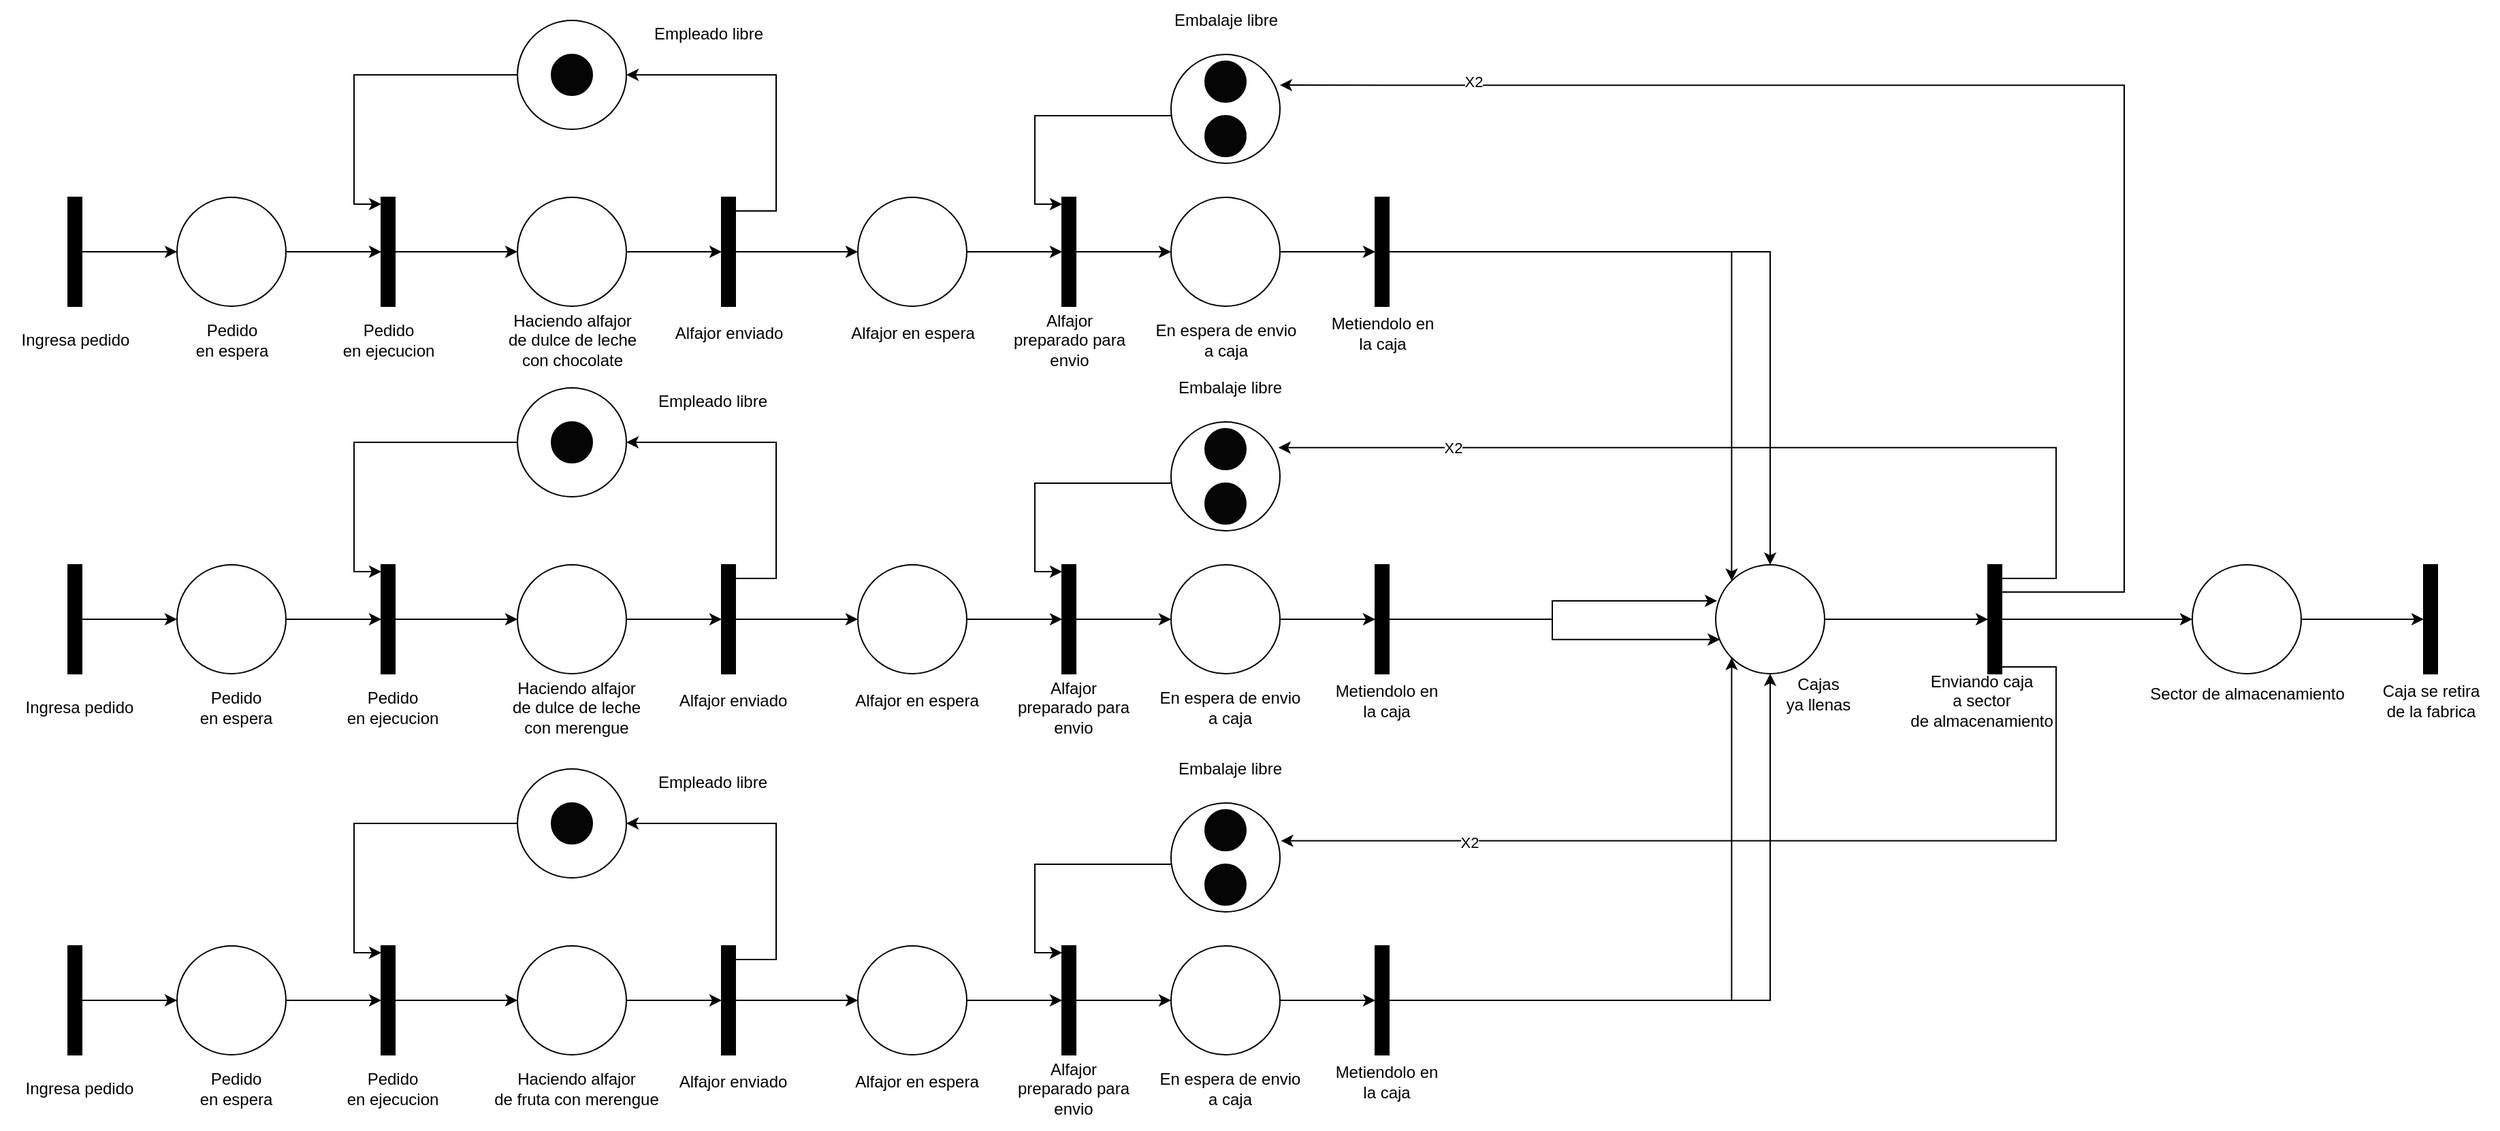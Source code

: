 <mxfile version="24.8.3">
  <diagram name="Page-1" id="yN8Ju3_GJnFDOUDUSp5L">
    <mxGraphModel dx="2206" dy="1115" grid="1" gridSize="10" guides="1" tooltips="1" connect="1" arrows="1" fold="1" page="1" pageScale="1" pageWidth="1400" pageHeight="850" math="0" shadow="0">
      <root>
        <mxCell id="0" />
        <mxCell id="1" parent="0" />
        <mxCell id="J9BvfFVYBsQAbt8YfUmf-3" value="" style="edgeStyle=orthogonalEdgeStyle;rounded=0;orthogonalLoop=1;jettySize=auto;html=1;curved=0;" edge="1" parent="1" source="J9BvfFVYBsQAbt8YfUmf-1" target="J9BvfFVYBsQAbt8YfUmf-2">
          <mxGeometry relative="1" as="geometry" />
        </mxCell>
        <mxCell id="J9BvfFVYBsQAbt8YfUmf-1" value="" style="html=1;points=[[0,0,0,0,5],[0,1,0,0,-5],[1,0,0,0,5],[1,1,0,0,-5]];perimeter=orthogonalPerimeter;outlineConnect=0;targetShapes=umlLifeline;portConstraint=eastwest;newEdgeStyle={&quot;curved&quot;:0,&quot;rounded&quot;:0};fillColor=#000000;" vertex="1" parent="1">
          <mxGeometry x="500" y="155" width="10" height="80" as="geometry" />
        </mxCell>
        <mxCell id="J9BvfFVYBsQAbt8YfUmf-5" value="" style="edgeStyle=orthogonalEdgeStyle;rounded=0;orthogonalLoop=1;jettySize=auto;html=1;" edge="1" parent="1" source="J9BvfFVYBsQAbt8YfUmf-2" target="J9BvfFVYBsQAbt8YfUmf-4">
          <mxGeometry relative="1" as="geometry" />
        </mxCell>
        <mxCell id="J9BvfFVYBsQAbt8YfUmf-2" value="" style="ellipse;whiteSpace=wrap;html=1;aspect=fixed;" vertex="1" parent="1">
          <mxGeometry x="580" y="155" width="80" height="80" as="geometry" />
        </mxCell>
        <mxCell id="J9BvfFVYBsQAbt8YfUmf-11" value="" style="edgeStyle=orthogonalEdgeStyle;rounded=0;orthogonalLoop=1;jettySize=auto;html=1;curved=0;" edge="1" parent="1" source="J9BvfFVYBsQAbt8YfUmf-4" target="J9BvfFVYBsQAbt8YfUmf-9">
          <mxGeometry relative="1" as="geometry" />
        </mxCell>
        <mxCell id="J9BvfFVYBsQAbt8YfUmf-4" value="" style="html=1;points=[[0,0,0,0,5],[0,1,0,0,-5],[1,0,0,0,5],[1,1,0,0,-5]];perimeter=orthogonalPerimeter;outlineConnect=0;targetShapes=umlLifeline;portConstraint=eastwest;newEdgeStyle={&quot;curved&quot;:0,&quot;rounded&quot;:0};fillColor=#000000;" vertex="1" parent="1">
          <mxGeometry x="730" y="155" width="10" height="80" as="geometry" />
        </mxCell>
        <mxCell id="J9BvfFVYBsQAbt8YfUmf-8" value="" style="edgeStyle=orthogonalEdgeStyle;rounded=0;orthogonalLoop=1;jettySize=auto;html=1;" edge="1" parent="1" source="J9BvfFVYBsQAbt8YfUmf-9" target="J9BvfFVYBsQAbt8YfUmf-10">
          <mxGeometry relative="1" as="geometry" />
        </mxCell>
        <mxCell id="J9BvfFVYBsQAbt8YfUmf-9" value="" style="ellipse;whiteSpace=wrap;html=1;aspect=fixed;" vertex="1" parent="1">
          <mxGeometry x="830" y="155" width="80" height="80" as="geometry" />
        </mxCell>
        <mxCell id="J9BvfFVYBsQAbt8YfUmf-14" style="edgeStyle=orthogonalEdgeStyle;rounded=0;orthogonalLoop=1;jettySize=auto;html=1;curved=0;entryX=1;entryY=0.5;entryDx=0;entryDy=0;" edge="1" parent="1" source="J9BvfFVYBsQAbt8YfUmf-10" target="J9BvfFVYBsQAbt8YfUmf-12">
          <mxGeometry relative="1" as="geometry">
            <Array as="points">
              <mxPoint x="1020" y="165" />
              <mxPoint x="1020" y="65" />
            </Array>
          </mxGeometry>
        </mxCell>
        <mxCell id="J9BvfFVYBsQAbt8YfUmf-44" value="" style="edgeStyle=orthogonalEdgeStyle;rounded=0;orthogonalLoop=1;jettySize=auto;html=1;curved=0;entryX=0;entryY=0.5;entryDx=0;entryDy=0;" edge="1" parent="1" source="J9BvfFVYBsQAbt8YfUmf-10" target="J9BvfFVYBsQAbt8YfUmf-42">
          <mxGeometry relative="1" as="geometry">
            <mxPoint x="1045" y="195" as="targetPoint" />
          </mxGeometry>
        </mxCell>
        <mxCell id="J9BvfFVYBsQAbt8YfUmf-10" value="" style="html=1;points=[[0,0,0,0,5],[0,1,0,0,-5],[1,0,0,0,5],[1,1,0,0,-5]];perimeter=orthogonalPerimeter;outlineConnect=0;targetShapes=umlLifeline;portConstraint=eastwest;newEdgeStyle={&quot;curved&quot;:0,&quot;rounded&quot;:0};fillColor=#000000;" vertex="1" parent="1">
          <mxGeometry x="980" y="155" width="10" height="80" as="geometry" />
        </mxCell>
        <mxCell id="J9BvfFVYBsQAbt8YfUmf-12" value="" style="ellipse;whiteSpace=wrap;html=1;aspect=fixed;" vertex="1" parent="1">
          <mxGeometry x="830" y="25" width="80" height="80" as="geometry" />
        </mxCell>
        <mxCell id="J9BvfFVYBsQAbt8YfUmf-13" value="" style="ellipse;whiteSpace=wrap;html=1;aspect=fixed;fillColor=#050505;" vertex="1" parent="1">
          <mxGeometry x="855" y="50" width="30" height="30" as="geometry" />
        </mxCell>
        <mxCell id="J9BvfFVYBsQAbt8YfUmf-15" style="edgeStyle=orthogonalEdgeStyle;rounded=0;orthogonalLoop=1;jettySize=auto;html=1;entryX=0;entryY=0;entryDx=0;entryDy=5;entryPerimeter=0;" edge="1" parent="1" source="J9BvfFVYBsQAbt8YfUmf-12" target="J9BvfFVYBsQAbt8YfUmf-4">
          <mxGeometry relative="1" as="geometry">
            <Array as="points">
              <mxPoint x="710" y="65" />
              <mxPoint x="710" y="160" />
            </Array>
          </mxGeometry>
        </mxCell>
        <mxCell id="J9BvfFVYBsQAbt8YfUmf-48" value="" style="edgeStyle=orthogonalEdgeStyle;rounded=0;orthogonalLoop=1;jettySize=auto;html=1;" edge="1" parent="1" source="J9BvfFVYBsQAbt8YfUmf-42" target="J9BvfFVYBsQAbt8YfUmf-47">
          <mxGeometry relative="1" as="geometry" />
        </mxCell>
        <mxCell id="J9BvfFVYBsQAbt8YfUmf-42" value="" style="ellipse;whiteSpace=wrap;html=1;aspect=fixed;" vertex="1" parent="1">
          <mxGeometry x="1080" y="155" width="80" height="80" as="geometry" />
        </mxCell>
        <mxCell id="J9BvfFVYBsQAbt8YfUmf-100" value="" style="edgeStyle=orthogonalEdgeStyle;rounded=0;orthogonalLoop=1;jettySize=auto;html=1;curved=0;" edge="1" parent="1" source="J9BvfFVYBsQAbt8YfUmf-47" target="J9BvfFVYBsQAbt8YfUmf-92">
          <mxGeometry relative="1" as="geometry" />
        </mxCell>
        <mxCell id="J9BvfFVYBsQAbt8YfUmf-47" value="" style="html=1;points=[[0,0,0,0,5],[0,1,0,0,-5],[1,0,0,0,5],[1,1,0,0,-5]];perimeter=orthogonalPerimeter;outlineConnect=0;targetShapes=umlLifeline;portConstraint=eastwest;newEdgeStyle={&quot;curved&quot;:0,&quot;rounded&quot;:0};fillColor=#000000;" vertex="1" parent="1">
          <mxGeometry x="1230" y="155" width="10" height="80" as="geometry" />
        </mxCell>
        <mxCell id="J9BvfFVYBsQAbt8YfUmf-49" value="" style="edgeStyle=orthogonalEdgeStyle;rounded=0;orthogonalLoop=1;jettySize=auto;html=1;curved=0;" edge="1" parent="1" source="J9BvfFVYBsQAbt8YfUmf-50" target="J9BvfFVYBsQAbt8YfUmf-52">
          <mxGeometry relative="1" as="geometry" />
        </mxCell>
        <mxCell id="J9BvfFVYBsQAbt8YfUmf-50" value="" style="html=1;points=[[0,0,0,0,5],[0,1,0,0,-5],[1,0,0,0,5],[1,1,0,0,-5]];perimeter=orthogonalPerimeter;outlineConnect=0;targetShapes=umlLifeline;portConstraint=eastwest;newEdgeStyle={&quot;curved&quot;:0,&quot;rounded&quot;:0};fillColor=#000000;" vertex="1" parent="1">
          <mxGeometry x="500" y="425" width="10" height="80" as="geometry" />
        </mxCell>
        <mxCell id="J9BvfFVYBsQAbt8YfUmf-51" value="" style="edgeStyle=orthogonalEdgeStyle;rounded=0;orthogonalLoop=1;jettySize=auto;html=1;" edge="1" parent="1" source="J9BvfFVYBsQAbt8YfUmf-52" target="J9BvfFVYBsQAbt8YfUmf-54">
          <mxGeometry relative="1" as="geometry" />
        </mxCell>
        <mxCell id="J9BvfFVYBsQAbt8YfUmf-52" value="" style="ellipse;whiteSpace=wrap;html=1;aspect=fixed;" vertex="1" parent="1">
          <mxGeometry x="580" y="425" width="80" height="80" as="geometry" />
        </mxCell>
        <mxCell id="J9BvfFVYBsQAbt8YfUmf-53" value="" style="edgeStyle=orthogonalEdgeStyle;rounded=0;orthogonalLoop=1;jettySize=auto;html=1;curved=0;" edge="1" parent="1" source="J9BvfFVYBsQAbt8YfUmf-54" target="J9BvfFVYBsQAbt8YfUmf-56">
          <mxGeometry relative="1" as="geometry" />
        </mxCell>
        <mxCell id="J9BvfFVYBsQAbt8YfUmf-54" value="" style="html=1;points=[[0,0,0,0,5],[0,1,0,0,-5],[1,0,0,0,5],[1,1,0,0,-5]];perimeter=orthogonalPerimeter;outlineConnect=0;targetShapes=umlLifeline;portConstraint=eastwest;newEdgeStyle={&quot;curved&quot;:0,&quot;rounded&quot;:0};fillColor=#000000;" vertex="1" parent="1">
          <mxGeometry x="730" y="425" width="10" height="80" as="geometry" />
        </mxCell>
        <mxCell id="J9BvfFVYBsQAbt8YfUmf-55" value="" style="edgeStyle=orthogonalEdgeStyle;rounded=0;orthogonalLoop=1;jettySize=auto;html=1;" edge="1" parent="1" source="J9BvfFVYBsQAbt8YfUmf-56" target="J9BvfFVYBsQAbt8YfUmf-59">
          <mxGeometry relative="1" as="geometry" />
        </mxCell>
        <mxCell id="J9BvfFVYBsQAbt8YfUmf-56" value="" style="ellipse;whiteSpace=wrap;html=1;aspect=fixed;" vertex="1" parent="1">
          <mxGeometry x="830" y="425" width="80" height="80" as="geometry" />
        </mxCell>
        <mxCell id="J9BvfFVYBsQAbt8YfUmf-57" style="edgeStyle=orthogonalEdgeStyle;rounded=0;orthogonalLoop=1;jettySize=auto;html=1;curved=0;entryX=1;entryY=0.5;entryDx=0;entryDy=0;" edge="1" parent="1" source="J9BvfFVYBsQAbt8YfUmf-59" target="J9BvfFVYBsQAbt8YfUmf-60">
          <mxGeometry relative="1" as="geometry">
            <Array as="points">
              <mxPoint x="1020" y="435" />
              <mxPoint x="1020" y="335" />
            </Array>
          </mxGeometry>
        </mxCell>
        <mxCell id="J9BvfFVYBsQAbt8YfUmf-58" value="" style="edgeStyle=orthogonalEdgeStyle;rounded=0;orthogonalLoop=1;jettySize=auto;html=1;curved=0;entryX=0;entryY=0.5;entryDx=0;entryDy=0;" edge="1" parent="1" source="J9BvfFVYBsQAbt8YfUmf-59" target="J9BvfFVYBsQAbt8YfUmf-64">
          <mxGeometry relative="1" as="geometry">
            <mxPoint x="1045" y="465" as="targetPoint" />
          </mxGeometry>
        </mxCell>
        <mxCell id="J9BvfFVYBsQAbt8YfUmf-59" value="" style="html=1;points=[[0,0,0,0,5],[0,1,0,0,-5],[1,0,0,0,5],[1,1,0,0,-5]];perimeter=orthogonalPerimeter;outlineConnect=0;targetShapes=umlLifeline;portConstraint=eastwest;newEdgeStyle={&quot;curved&quot;:0,&quot;rounded&quot;:0};fillColor=#000000;" vertex="1" parent="1">
          <mxGeometry x="980" y="425" width="10" height="80" as="geometry" />
        </mxCell>
        <mxCell id="J9BvfFVYBsQAbt8YfUmf-60" value="" style="ellipse;whiteSpace=wrap;html=1;aspect=fixed;" vertex="1" parent="1">
          <mxGeometry x="830" y="295" width="80" height="80" as="geometry" />
        </mxCell>
        <mxCell id="J9BvfFVYBsQAbt8YfUmf-61" value="" style="ellipse;whiteSpace=wrap;html=1;aspect=fixed;fillColor=#050505;" vertex="1" parent="1">
          <mxGeometry x="855" y="320" width="30" height="30" as="geometry" />
        </mxCell>
        <mxCell id="J9BvfFVYBsQAbt8YfUmf-62" style="edgeStyle=orthogonalEdgeStyle;rounded=0;orthogonalLoop=1;jettySize=auto;html=1;entryX=0;entryY=0;entryDx=0;entryDy=5;entryPerimeter=0;" edge="1" parent="1" source="J9BvfFVYBsQAbt8YfUmf-60" target="J9BvfFVYBsQAbt8YfUmf-54">
          <mxGeometry relative="1" as="geometry">
            <Array as="points">
              <mxPoint x="710" y="335" />
              <mxPoint x="710" y="430" />
            </Array>
          </mxGeometry>
        </mxCell>
        <mxCell id="J9BvfFVYBsQAbt8YfUmf-63" value="" style="edgeStyle=orthogonalEdgeStyle;rounded=0;orthogonalLoop=1;jettySize=auto;html=1;" edge="1" parent="1" source="J9BvfFVYBsQAbt8YfUmf-64" target="J9BvfFVYBsQAbt8YfUmf-65">
          <mxGeometry relative="1" as="geometry" />
        </mxCell>
        <mxCell id="J9BvfFVYBsQAbt8YfUmf-64" value="" style="ellipse;whiteSpace=wrap;html=1;aspect=fixed;" vertex="1" parent="1">
          <mxGeometry x="1080" y="425" width="80" height="80" as="geometry" />
        </mxCell>
        <mxCell id="J9BvfFVYBsQAbt8YfUmf-101" value="" style="edgeStyle=orthogonalEdgeStyle;rounded=0;orthogonalLoop=1;jettySize=auto;html=1;curved=0;" edge="1" parent="1" source="J9BvfFVYBsQAbt8YfUmf-65" target="J9BvfFVYBsQAbt8YfUmf-95">
          <mxGeometry relative="1" as="geometry" />
        </mxCell>
        <mxCell id="J9BvfFVYBsQAbt8YfUmf-65" value="" style="html=1;points=[[0,0,0,0,5],[0,1,0,0,-5],[1,0,0,0,5],[1,1,0,0,-5]];perimeter=orthogonalPerimeter;outlineConnect=0;targetShapes=umlLifeline;portConstraint=eastwest;newEdgeStyle={&quot;curved&quot;:0,&quot;rounded&quot;:0};fillColor=#000000;" vertex="1" parent="1">
          <mxGeometry x="1230" y="425" width="10" height="80" as="geometry" />
        </mxCell>
        <mxCell id="J9BvfFVYBsQAbt8YfUmf-66" value="" style="edgeStyle=orthogonalEdgeStyle;rounded=0;orthogonalLoop=1;jettySize=auto;html=1;curved=0;" edge="1" parent="1" source="J9BvfFVYBsQAbt8YfUmf-67" target="J9BvfFVYBsQAbt8YfUmf-69">
          <mxGeometry relative="1" as="geometry" />
        </mxCell>
        <mxCell id="J9BvfFVYBsQAbt8YfUmf-67" value="" style="html=1;points=[[0,0,0,0,5],[0,1,0,0,-5],[1,0,0,0,5],[1,1,0,0,-5]];perimeter=orthogonalPerimeter;outlineConnect=0;targetShapes=umlLifeline;portConstraint=eastwest;newEdgeStyle={&quot;curved&quot;:0,&quot;rounded&quot;:0};fillColor=#000000;" vertex="1" parent="1">
          <mxGeometry x="500" y="705" width="10" height="80" as="geometry" />
        </mxCell>
        <mxCell id="J9BvfFVYBsQAbt8YfUmf-68" value="" style="edgeStyle=orthogonalEdgeStyle;rounded=0;orthogonalLoop=1;jettySize=auto;html=1;" edge="1" parent="1" source="J9BvfFVYBsQAbt8YfUmf-69" target="J9BvfFVYBsQAbt8YfUmf-71">
          <mxGeometry relative="1" as="geometry" />
        </mxCell>
        <mxCell id="J9BvfFVYBsQAbt8YfUmf-69" value="" style="ellipse;whiteSpace=wrap;html=1;aspect=fixed;" vertex="1" parent="1">
          <mxGeometry x="580" y="705" width="80" height="80" as="geometry" />
        </mxCell>
        <mxCell id="J9BvfFVYBsQAbt8YfUmf-70" value="" style="edgeStyle=orthogonalEdgeStyle;rounded=0;orthogonalLoop=1;jettySize=auto;html=1;curved=0;" edge="1" parent="1" source="J9BvfFVYBsQAbt8YfUmf-71" target="J9BvfFVYBsQAbt8YfUmf-73">
          <mxGeometry relative="1" as="geometry" />
        </mxCell>
        <mxCell id="J9BvfFVYBsQAbt8YfUmf-71" value="" style="html=1;points=[[0,0,0,0,5],[0,1,0,0,-5],[1,0,0,0,5],[1,1,0,0,-5]];perimeter=orthogonalPerimeter;outlineConnect=0;targetShapes=umlLifeline;portConstraint=eastwest;newEdgeStyle={&quot;curved&quot;:0,&quot;rounded&quot;:0};fillColor=#000000;" vertex="1" parent="1">
          <mxGeometry x="730" y="705" width="10" height="80" as="geometry" />
        </mxCell>
        <mxCell id="J9BvfFVYBsQAbt8YfUmf-72" value="" style="edgeStyle=orthogonalEdgeStyle;rounded=0;orthogonalLoop=1;jettySize=auto;html=1;" edge="1" parent="1" source="J9BvfFVYBsQAbt8YfUmf-73" target="J9BvfFVYBsQAbt8YfUmf-76">
          <mxGeometry relative="1" as="geometry" />
        </mxCell>
        <mxCell id="J9BvfFVYBsQAbt8YfUmf-73" value="" style="ellipse;whiteSpace=wrap;html=1;aspect=fixed;" vertex="1" parent="1">
          <mxGeometry x="830" y="705" width="80" height="80" as="geometry" />
        </mxCell>
        <mxCell id="J9BvfFVYBsQAbt8YfUmf-74" style="edgeStyle=orthogonalEdgeStyle;rounded=0;orthogonalLoop=1;jettySize=auto;html=1;curved=0;entryX=1;entryY=0.5;entryDx=0;entryDy=0;" edge="1" parent="1" source="J9BvfFVYBsQAbt8YfUmf-76" target="J9BvfFVYBsQAbt8YfUmf-77">
          <mxGeometry relative="1" as="geometry">
            <Array as="points">
              <mxPoint x="1020" y="715" />
              <mxPoint x="1020" y="615" />
            </Array>
          </mxGeometry>
        </mxCell>
        <mxCell id="J9BvfFVYBsQAbt8YfUmf-75" value="" style="edgeStyle=orthogonalEdgeStyle;rounded=0;orthogonalLoop=1;jettySize=auto;html=1;curved=0;entryX=0;entryY=0.5;entryDx=0;entryDy=0;" edge="1" parent="1" source="J9BvfFVYBsQAbt8YfUmf-76" target="J9BvfFVYBsQAbt8YfUmf-81">
          <mxGeometry relative="1" as="geometry">
            <mxPoint x="1045" y="745" as="targetPoint" />
          </mxGeometry>
        </mxCell>
        <mxCell id="J9BvfFVYBsQAbt8YfUmf-76" value="" style="html=1;points=[[0,0,0,0,5],[0,1,0,0,-5],[1,0,0,0,5],[1,1,0,0,-5]];perimeter=orthogonalPerimeter;outlineConnect=0;targetShapes=umlLifeline;portConstraint=eastwest;newEdgeStyle={&quot;curved&quot;:0,&quot;rounded&quot;:0};fillColor=#000000;" vertex="1" parent="1">
          <mxGeometry x="980" y="705" width="10" height="80" as="geometry" />
        </mxCell>
        <mxCell id="J9BvfFVYBsQAbt8YfUmf-77" value="" style="ellipse;whiteSpace=wrap;html=1;aspect=fixed;" vertex="1" parent="1">
          <mxGeometry x="830" y="575" width="80" height="80" as="geometry" />
        </mxCell>
        <mxCell id="J9BvfFVYBsQAbt8YfUmf-78" value="" style="ellipse;whiteSpace=wrap;html=1;aspect=fixed;fillColor=#050505;" vertex="1" parent="1">
          <mxGeometry x="855" y="600" width="30" height="30" as="geometry" />
        </mxCell>
        <mxCell id="J9BvfFVYBsQAbt8YfUmf-79" style="edgeStyle=orthogonalEdgeStyle;rounded=0;orthogonalLoop=1;jettySize=auto;html=1;entryX=0;entryY=0;entryDx=0;entryDy=5;entryPerimeter=0;" edge="1" parent="1" source="J9BvfFVYBsQAbt8YfUmf-77" target="J9BvfFVYBsQAbt8YfUmf-71">
          <mxGeometry relative="1" as="geometry">
            <Array as="points">
              <mxPoint x="710" y="615" />
              <mxPoint x="710" y="710" />
            </Array>
          </mxGeometry>
        </mxCell>
        <mxCell id="J9BvfFVYBsQAbt8YfUmf-80" value="" style="edgeStyle=orthogonalEdgeStyle;rounded=0;orthogonalLoop=1;jettySize=auto;html=1;" edge="1" parent="1" source="J9BvfFVYBsQAbt8YfUmf-81" target="J9BvfFVYBsQAbt8YfUmf-82">
          <mxGeometry relative="1" as="geometry" />
        </mxCell>
        <mxCell id="J9BvfFVYBsQAbt8YfUmf-81" value="" style="ellipse;whiteSpace=wrap;html=1;aspect=fixed;" vertex="1" parent="1">
          <mxGeometry x="1080" y="705" width="80" height="80" as="geometry" />
        </mxCell>
        <mxCell id="J9BvfFVYBsQAbt8YfUmf-102" value="" style="edgeStyle=orthogonalEdgeStyle;rounded=0;orthogonalLoop=1;jettySize=auto;html=1;curved=0;" edge="1" parent="1" source="J9BvfFVYBsQAbt8YfUmf-82" target="J9BvfFVYBsQAbt8YfUmf-98">
          <mxGeometry relative="1" as="geometry" />
        </mxCell>
        <mxCell id="J9BvfFVYBsQAbt8YfUmf-82" value="" style="html=1;points=[[0,0,0,0,5],[0,1,0,0,-5],[1,0,0,0,5],[1,1,0,0,-5]];perimeter=orthogonalPerimeter;outlineConnect=0;targetShapes=umlLifeline;portConstraint=eastwest;newEdgeStyle={&quot;curved&quot;:0,&quot;rounded&quot;:0};fillColor=#000000;" vertex="1" parent="1">
          <mxGeometry x="1230" y="705" width="10" height="80" as="geometry" />
        </mxCell>
        <mxCell id="J9BvfFVYBsQAbt8YfUmf-91" value="" style="edgeStyle=orthogonalEdgeStyle;rounded=0;orthogonalLoop=1;jettySize=auto;html=1;" edge="1" parent="1" source="J9BvfFVYBsQAbt8YfUmf-92" target="J9BvfFVYBsQAbt8YfUmf-93">
          <mxGeometry relative="1" as="geometry" />
        </mxCell>
        <mxCell id="J9BvfFVYBsQAbt8YfUmf-92" value="" style="ellipse;whiteSpace=wrap;html=1;aspect=fixed;" vertex="1" parent="1">
          <mxGeometry x="1310" y="155" width="80" height="80" as="geometry" />
        </mxCell>
        <mxCell id="J9BvfFVYBsQAbt8YfUmf-131" style="edgeStyle=orthogonalEdgeStyle;rounded=0;orthogonalLoop=1;jettySize=auto;html=1;curved=0;entryX=0;entryY=0;entryDx=0;entryDy=0;" edge="1" parent="1" source="J9BvfFVYBsQAbt8YfUmf-93" target="J9BvfFVYBsQAbt8YfUmf-108">
          <mxGeometry relative="1" as="geometry" />
        </mxCell>
        <mxCell id="J9BvfFVYBsQAbt8YfUmf-132" style="edgeStyle=orthogonalEdgeStyle;rounded=0;orthogonalLoop=1;jettySize=auto;html=1;curved=0;entryX=0.5;entryY=0;entryDx=0;entryDy=0;" edge="1" parent="1" source="J9BvfFVYBsQAbt8YfUmf-93" target="J9BvfFVYBsQAbt8YfUmf-108">
          <mxGeometry relative="1" as="geometry" />
        </mxCell>
        <mxCell id="J9BvfFVYBsQAbt8YfUmf-93" value="" style="html=1;points=[[0,0,0,0,5],[0,1,0,0,-5],[1,0,0,0,5],[1,1,0,0,-5]];perimeter=orthogonalPerimeter;outlineConnect=0;targetShapes=umlLifeline;portConstraint=eastwest;newEdgeStyle={&quot;curved&quot;:0,&quot;rounded&quot;:0};fillColor=#000000;" vertex="1" parent="1">
          <mxGeometry x="1460" y="155" width="10" height="80" as="geometry" />
        </mxCell>
        <mxCell id="J9BvfFVYBsQAbt8YfUmf-94" value="" style="edgeStyle=orthogonalEdgeStyle;rounded=0;orthogonalLoop=1;jettySize=auto;html=1;" edge="1" parent="1" source="J9BvfFVYBsQAbt8YfUmf-95" target="J9BvfFVYBsQAbt8YfUmf-96">
          <mxGeometry relative="1" as="geometry" />
        </mxCell>
        <mxCell id="J9BvfFVYBsQAbt8YfUmf-95" value="" style="ellipse;whiteSpace=wrap;html=1;aspect=fixed;" vertex="1" parent="1">
          <mxGeometry x="1310" y="425" width="80" height="80" as="geometry" />
        </mxCell>
        <mxCell id="J9BvfFVYBsQAbt8YfUmf-96" value="" style="html=1;points=[[0,0,0,0,5],[0,1,0,0,-5],[1,0,0,0,5],[1,1,0,0,-5]];perimeter=orthogonalPerimeter;outlineConnect=0;targetShapes=umlLifeline;portConstraint=eastwest;newEdgeStyle={&quot;curved&quot;:0,&quot;rounded&quot;:0};fillColor=#000000;" vertex="1" parent="1">
          <mxGeometry x="1460" y="425" width="10" height="80" as="geometry" />
        </mxCell>
        <mxCell id="J9BvfFVYBsQAbt8YfUmf-97" value="" style="edgeStyle=orthogonalEdgeStyle;rounded=0;orthogonalLoop=1;jettySize=auto;html=1;" edge="1" parent="1" source="J9BvfFVYBsQAbt8YfUmf-98" target="J9BvfFVYBsQAbt8YfUmf-99">
          <mxGeometry relative="1" as="geometry" />
        </mxCell>
        <mxCell id="J9BvfFVYBsQAbt8YfUmf-98" value="" style="ellipse;whiteSpace=wrap;html=1;aspect=fixed;" vertex="1" parent="1">
          <mxGeometry x="1310" y="705" width="80" height="80" as="geometry" />
        </mxCell>
        <mxCell id="J9BvfFVYBsQAbt8YfUmf-109" style="edgeStyle=orthogonalEdgeStyle;rounded=0;orthogonalLoop=1;jettySize=auto;html=1;curved=0;entryX=0.5;entryY=1;entryDx=0;entryDy=0;" edge="1" parent="1" source="J9BvfFVYBsQAbt8YfUmf-99" target="J9BvfFVYBsQAbt8YfUmf-108">
          <mxGeometry relative="1" as="geometry" />
        </mxCell>
        <mxCell id="J9BvfFVYBsQAbt8YfUmf-110" style="edgeStyle=orthogonalEdgeStyle;rounded=0;orthogonalLoop=1;jettySize=auto;html=1;curved=0;entryX=0;entryY=1;entryDx=0;entryDy=0;" edge="1" parent="1" source="J9BvfFVYBsQAbt8YfUmf-99" target="J9BvfFVYBsQAbt8YfUmf-108">
          <mxGeometry relative="1" as="geometry" />
        </mxCell>
        <mxCell id="J9BvfFVYBsQAbt8YfUmf-99" value="" style="html=1;points=[[0,0,0,0,5],[0,1,0,0,-5],[1,0,0,0,5],[1,1,0,0,-5]];perimeter=orthogonalPerimeter;outlineConnect=0;targetShapes=umlLifeline;portConstraint=eastwest;newEdgeStyle={&quot;curved&quot;:0,&quot;rounded&quot;:0};fillColor=#000000;" vertex="1" parent="1">
          <mxGeometry x="1460" y="705" width="10" height="80" as="geometry" />
        </mxCell>
        <mxCell id="J9BvfFVYBsQAbt8YfUmf-103" value="" style="ellipse;whiteSpace=wrap;html=1;aspect=fixed;" vertex="1" parent="1">
          <mxGeometry x="1310" y="600" width="80" height="80" as="geometry" />
        </mxCell>
        <mxCell id="J9BvfFVYBsQAbt8YfUmf-104" value="" style="ellipse;whiteSpace=wrap;html=1;aspect=fixed;fillColor=#050505;" vertex="1" parent="1">
          <mxGeometry x="1335" y="605" width="30" height="30" as="geometry" />
        </mxCell>
        <mxCell id="J9BvfFVYBsQAbt8YfUmf-105" value="" style="ellipse;whiteSpace=wrap;html=1;aspect=fixed;fillColor=#050505;" vertex="1" parent="1">
          <mxGeometry x="1335" y="645" width="30" height="30" as="geometry" />
        </mxCell>
        <mxCell id="J9BvfFVYBsQAbt8YfUmf-107" style="edgeStyle=orthogonalEdgeStyle;rounded=0;orthogonalLoop=1;jettySize=auto;html=1;entryX=0;entryY=0;entryDx=0;entryDy=5;entryPerimeter=0;" edge="1" parent="1" source="J9BvfFVYBsQAbt8YfUmf-103" target="J9BvfFVYBsQAbt8YfUmf-82">
          <mxGeometry relative="1" as="geometry">
            <Array as="points">
              <mxPoint x="1210" y="645" />
              <mxPoint x="1210" y="710" />
            </Array>
          </mxGeometry>
        </mxCell>
        <mxCell id="J9BvfFVYBsQAbt8YfUmf-133" style="edgeStyle=orthogonalEdgeStyle;rounded=0;orthogonalLoop=1;jettySize=auto;html=1;" edge="1" parent="1" source="J9BvfFVYBsQAbt8YfUmf-108" target="J9BvfFVYBsQAbt8YfUmf-111">
          <mxGeometry relative="1" as="geometry" />
        </mxCell>
        <mxCell id="J9BvfFVYBsQAbt8YfUmf-108" value="" style="ellipse;whiteSpace=wrap;html=1;aspect=fixed;" vertex="1" parent="1">
          <mxGeometry x="1710" y="425" width="80" height="80" as="geometry" />
        </mxCell>
        <mxCell id="J9BvfFVYBsQAbt8YfUmf-116" style="edgeStyle=orthogonalEdgeStyle;rounded=0;orthogonalLoop=1;jettySize=auto;html=1;curved=0;entryX=0.999;entryY=0.282;entryDx=0;entryDy=0;entryPerimeter=0;" edge="1" parent="1" source="J9BvfFVYBsQAbt8YfUmf-111" target="J9BvfFVYBsQAbt8YfUmf-123">
          <mxGeometry relative="1" as="geometry">
            <mxPoint x="2110" y="235" as="targetPoint" />
            <Array as="points">
              <mxPoint x="2010" y="445" />
              <mxPoint x="2010" y="73" />
            </Array>
          </mxGeometry>
        </mxCell>
        <mxCell id="J9BvfFVYBsQAbt8YfUmf-127" value="X2" style="edgeLabel;html=1;align=center;verticalAlign=middle;resizable=0;points=[];" vertex="1" connectable="0" parent="J9BvfFVYBsQAbt8YfUmf-116">
          <mxGeometry x="0.738" y="-3" relative="1" as="geometry">
            <mxPoint as="offset" />
          </mxGeometry>
        </mxCell>
        <mxCell id="J9BvfFVYBsQAbt8YfUmf-135" style="edgeStyle=orthogonalEdgeStyle;rounded=0;orthogonalLoop=1;jettySize=auto;html=1;curved=0;entryX=0;entryY=0.5;entryDx=0;entryDy=0;" edge="1" parent="1" source="J9BvfFVYBsQAbt8YfUmf-111" target="J9BvfFVYBsQAbt8YfUmf-134">
          <mxGeometry relative="1" as="geometry" />
        </mxCell>
        <mxCell id="J9BvfFVYBsQAbt8YfUmf-111" value="" style="html=1;points=[[0,0,0,0,5],[0,1,0,0,-5],[1,0,0,0,5],[1,1,0,0,-5]];perimeter=orthogonalPerimeter;outlineConnect=0;targetShapes=umlLifeline;portConstraint=eastwest;newEdgeStyle={&quot;curved&quot;:0,&quot;rounded&quot;:0};fillColor=#000000;" vertex="1" parent="1">
          <mxGeometry x="1910" y="425" width="10" height="80" as="geometry" />
        </mxCell>
        <mxCell id="J9BvfFVYBsQAbt8YfUmf-112" style="edgeStyle=orthogonalEdgeStyle;rounded=0;orthogonalLoop=1;jettySize=auto;html=1;curved=0;entryX=1.009;entryY=0.347;entryDx=0;entryDy=0;entryPerimeter=0;exitX=1;exitY=1;exitDx=0;exitDy=-5;exitPerimeter=0;" edge="1" parent="1" source="J9BvfFVYBsQAbt8YfUmf-111" target="J9BvfFVYBsQAbt8YfUmf-103">
          <mxGeometry relative="1" as="geometry">
            <Array as="points">
              <mxPoint x="1960" y="500" />
              <mxPoint x="1960" y="628" />
            </Array>
          </mxGeometry>
        </mxCell>
        <mxCell id="J9BvfFVYBsQAbt8YfUmf-114" value="X2" style="edgeLabel;html=1;align=center;verticalAlign=middle;resizable=0;points=[];" vertex="1" connectable="0" parent="J9BvfFVYBsQAbt8YfUmf-112">
          <mxGeometry x="0.627" y="1" relative="1" as="geometry">
            <mxPoint as="offset" />
          </mxGeometry>
        </mxCell>
        <mxCell id="J9BvfFVYBsQAbt8YfUmf-115" style="edgeStyle=orthogonalEdgeStyle;rounded=0;orthogonalLoop=1;jettySize=auto;html=1;curved=0;entryX=0.986;entryY=0.236;entryDx=0;entryDy=0;entryPerimeter=0;" edge="1" parent="1" source="J9BvfFVYBsQAbt8YfUmf-111" target="J9BvfFVYBsQAbt8YfUmf-118">
          <mxGeometry relative="1" as="geometry">
            <Array as="points">
              <mxPoint x="1960" y="435" />
              <mxPoint x="1960" y="339" />
            </Array>
          </mxGeometry>
        </mxCell>
        <mxCell id="J9BvfFVYBsQAbt8YfUmf-128" value="X2" style="edgeLabel;html=1;align=center;verticalAlign=middle;resizable=0;points=[];" vertex="1" connectable="0" parent="J9BvfFVYBsQAbt8YfUmf-115">
          <mxGeometry x="0.639" relative="1" as="geometry">
            <mxPoint as="offset" />
          </mxGeometry>
        </mxCell>
        <mxCell id="J9BvfFVYBsQAbt8YfUmf-117" style="edgeStyle=orthogonalEdgeStyle;rounded=0;orthogonalLoop=1;jettySize=auto;html=1;entryX=0;entryY=0;entryDx=0;entryDy=5;entryPerimeter=0;" edge="1" source="J9BvfFVYBsQAbt8YfUmf-118" parent="1">
          <mxGeometry relative="1" as="geometry">
            <mxPoint x="1230" y="430" as="targetPoint" />
            <Array as="points">
              <mxPoint x="1210" y="365" />
              <mxPoint x="1210" y="430" />
            </Array>
          </mxGeometry>
        </mxCell>
        <mxCell id="J9BvfFVYBsQAbt8YfUmf-118" value="" style="ellipse;whiteSpace=wrap;html=1;aspect=fixed;" vertex="1" parent="1">
          <mxGeometry x="1310" y="320" width="80" height="80" as="geometry" />
        </mxCell>
        <mxCell id="J9BvfFVYBsQAbt8YfUmf-119" value="" style="ellipse;whiteSpace=wrap;html=1;aspect=fixed;fillColor=#050505;" vertex="1" parent="1">
          <mxGeometry x="1335" y="365" width="30" height="30" as="geometry" />
        </mxCell>
        <mxCell id="J9BvfFVYBsQAbt8YfUmf-120" value="" style="ellipse;whiteSpace=wrap;html=1;aspect=fixed;fillColor=#050505;" vertex="1" parent="1">
          <mxGeometry x="1335" y="325" width="30" height="30" as="geometry" />
        </mxCell>
        <mxCell id="J9BvfFVYBsQAbt8YfUmf-122" style="edgeStyle=orthogonalEdgeStyle;rounded=0;orthogonalLoop=1;jettySize=auto;html=1;entryX=0;entryY=0;entryDx=0;entryDy=5;entryPerimeter=0;" edge="1" source="J9BvfFVYBsQAbt8YfUmf-123" parent="1">
          <mxGeometry relative="1" as="geometry">
            <mxPoint x="1230" y="160" as="targetPoint" />
            <Array as="points">
              <mxPoint x="1210" y="95" />
              <mxPoint x="1210" y="160" />
            </Array>
          </mxGeometry>
        </mxCell>
        <mxCell id="J9BvfFVYBsQAbt8YfUmf-123" value="" style="ellipse;whiteSpace=wrap;html=1;aspect=fixed;" vertex="1" parent="1">
          <mxGeometry x="1310" y="50" width="80" height="80" as="geometry" />
        </mxCell>
        <mxCell id="J9BvfFVYBsQAbt8YfUmf-124" value="" style="ellipse;whiteSpace=wrap;html=1;aspect=fixed;fillColor=#050505;" vertex="1" parent="1">
          <mxGeometry x="1335" y="95" width="30" height="30" as="geometry" />
        </mxCell>
        <mxCell id="J9BvfFVYBsQAbt8YfUmf-125" value="" style="ellipse;whiteSpace=wrap;html=1;aspect=fixed;fillColor=#050505;" vertex="1" parent="1">
          <mxGeometry x="1335" y="55" width="30" height="30" as="geometry" />
        </mxCell>
        <mxCell id="J9BvfFVYBsQAbt8YfUmf-129" style="edgeStyle=orthogonalEdgeStyle;rounded=0;orthogonalLoop=1;jettySize=auto;html=1;curved=0;entryX=0.039;entryY=0.686;entryDx=0;entryDy=0;entryPerimeter=0;" edge="1" parent="1" source="J9BvfFVYBsQAbt8YfUmf-96" target="J9BvfFVYBsQAbt8YfUmf-108">
          <mxGeometry relative="1" as="geometry" />
        </mxCell>
        <mxCell id="J9BvfFVYBsQAbt8YfUmf-130" style="edgeStyle=orthogonalEdgeStyle;rounded=0;orthogonalLoop=1;jettySize=auto;html=1;curved=0;entryX=0.013;entryY=0.331;entryDx=0;entryDy=0;entryPerimeter=0;" edge="1" parent="1" source="J9BvfFVYBsQAbt8YfUmf-96" target="J9BvfFVYBsQAbt8YfUmf-108">
          <mxGeometry relative="1" as="geometry" />
        </mxCell>
        <mxCell id="J9BvfFVYBsQAbt8YfUmf-137" value="" style="edgeStyle=orthogonalEdgeStyle;rounded=0;orthogonalLoop=1;jettySize=auto;html=1;" edge="1" parent="1" source="J9BvfFVYBsQAbt8YfUmf-134" target="J9BvfFVYBsQAbt8YfUmf-136">
          <mxGeometry relative="1" as="geometry" />
        </mxCell>
        <mxCell id="J9BvfFVYBsQAbt8YfUmf-134" value="" style="ellipse;whiteSpace=wrap;html=1;aspect=fixed;" vertex="1" parent="1">
          <mxGeometry x="2060" y="425" width="80" height="80" as="geometry" />
        </mxCell>
        <mxCell id="J9BvfFVYBsQAbt8YfUmf-136" value="" style="html=1;points=[[0,0,0,0,5],[0,1,0,0,-5],[1,0,0,0,5],[1,1,0,0,-5]];perimeter=orthogonalPerimeter;outlineConnect=0;targetShapes=umlLifeline;portConstraint=eastwest;newEdgeStyle={&quot;curved&quot;:0,&quot;rounded&quot;:0};fillColor=#000000;" vertex="1" parent="1">
          <mxGeometry x="2230" y="425" width="10" height="80" as="geometry" />
        </mxCell>
        <mxCell id="J9BvfFVYBsQAbt8YfUmf-138" value="Ingresa pedido" style="text;html=1;align=center;verticalAlign=middle;resizable=0;points=[];autosize=1;strokeColor=none;fillColor=none;" vertex="1" parent="1">
          <mxGeometry x="450" y="245" width="110" height="30" as="geometry" />
        </mxCell>
        <mxCell id="J9BvfFVYBsQAbt8YfUmf-139" value="&lt;div&gt;Pedido&lt;/div&gt;&lt;div&gt;en espera&lt;br&gt;&lt;/div&gt;" style="text;html=1;align=center;verticalAlign=middle;resizable=0;points=[];autosize=1;strokeColor=none;fillColor=none;" vertex="1" parent="1">
          <mxGeometry x="580" y="240" width="80" height="40" as="geometry" />
        </mxCell>
        <mxCell id="J9BvfFVYBsQAbt8YfUmf-140" value="&lt;div&gt;Pedido&lt;/div&gt;&lt;div&gt;en ejecucion&lt;br&gt;&lt;/div&gt;" style="text;html=1;align=center;verticalAlign=middle;resizable=0;points=[];autosize=1;strokeColor=none;fillColor=none;" vertex="1" parent="1">
          <mxGeometry x="690" y="240" width="90" height="40" as="geometry" />
        </mxCell>
        <mxCell id="J9BvfFVYBsQAbt8YfUmf-141" value="&lt;div&gt;Haciendo alfajor&lt;/div&gt;&lt;div&gt;de dulce de leche&lt;/div&gt;&lt;div&gt;con chocolate&lt;br&gt;&lt;/div&gt;" style="text;html=1;align=center;verticalAlign=middle;resizable=0;points=[];autosize=1;strokeColor=none;fillColor=none;" vertex="1" parent="1">
          <mxGeometry x="810" y="230" width="120" height="60" as="geometry" />
        </mxCell>
        <mxCell id="J9BvfFVYBsQAbt8YfUmf-142" value="Alfajor enviado" style="text;html=1;align=center;verticalAlign=middle;resizable=0;points=[];autosize=1;strokeColor=none;fillColor=none;" vertex="1" parent="1">
          <mxGeometry x="935" y="240" width="100" height="30" as="geometry" />
        </mxCell>
        <mxCell id="J9BvfFVYBsQAbt8YfUmf-143" value="Alfajor en espera" style="text;html=1;align=center;verticalAlign=middle;resizable=0;points=[];autosize=1;strokeColor=none;fillColor=none;" vertex="1" parent="1">
          <mxGeometry x="1060" y="240" width="120" height="30" as="geometry" />
        </mxCell>
        <mxCell id="J9BvfFVYBsQAbt8YfUmf-144" value="&lt;div&gt;Alfajor&lt;/div&gt;&lt;div&gt;preparado para&lt;/div&gt;&lt;div&gt;envio&lt;br&gt;&lt;/div&gt;" style="text;html=1;align=center;verticalAlign=middle;resizable=0;points=[];autosize=1;strokeColor=none;fillColor=none;" vertex="1" parent="1">
          <mxGeometry x="1180" y="230" width="110" height="60" as="geometry" />
        </mxCell>
        <mxCell id="J9BvfFVYBsQAbt8YfUmf-145" value="&lt;div&gt;En espera de envio&lt;/div&gt;&lt;div&gt;a caja&lt;br&gt;&lt;/div&gt;" style="text;html=1;align=center;verticalAlign=middle;resizable=0;points=[];autosize=1;strokeColor=none;fillColor=none;" vertex="1" parent="1">
          <mxGeometry x="1285" y="240" width="130" height="40" as="geometry" />
        </mxCell>
        <mxCell id="J9BvfFVYBsQAbt8YfUmf-146" value="&lt;div&gt;Metiendolo en&lt;/div&gt;&lt;div&gt;la caja&lt;br&gt;&lt;/div&gt;" style="text;html=1;align=center;verticalAlign=middle;resizable=0;points=[];autosize=1;strokeColor=none;fillColor=none;" vertex="1" parent="1">
          <mxGeometry x="1415" y="235" width="100" height="40" as="geometry" />
        </mxCell>
        <mxCell id="J9BvfFVYBsQAbt8YfUmf-147" value="Embalaje libre" style="text;html=1;align=center;verticalAlign=middle;resizable=0;points=[];autosize=1;strokeColor=none;fillColor=none;" vertex="1" parent="1">
          <mxGeometry x="1300" y="10" width="100" height="30" as="geometry" />
        </mxCell>
        <mxCell id="J9BvfFVYBsQAbt8YfUmf-148" value="Empleado libre" style="text;html=1;align=center;verticalAlign=middle;resizable=0;points=[];autosize=1;strokeColor=none;fillColor=none;" vertex="1" parent="1">
          <mxGeometry x="915" y="20" width="110" height="30" as="geometry" />
        </mxCell>
        <mxCell id="J9BvfFVYBsQAbt8YfUmf-149" value="Empleado libre" style="text;html=1;align=center;verticalAlign=middle;resizable=0;points=[];autosize=1;strokeColor=none;fillColor=none;" vertex="1" parent="1">
          <mxGeometry x="917.5" y="290" width="110" height="30" as="geometry" />
        </mxCell>
        <mxCell id="J9BvfFVYBsQAbt8YfUmf-150" value="Ingresa pedido" style="text;html=1;align=center;verticalAlign=middle;resizable=0;points=[];autosize=1;strokeColor=none;fillColor=none;" vertex="1" parent="1">
          <mxGeometry x="452.5" y="515" width="110" height="30" as="geometry" />
        </mxCell>
        <mxCell id="J9BvfFVYBsQAbt8YfUmf-151" value="&lt;div&gt;Pedido&lt;/div&gt;&lt;div&gt;en espera&lt;br&gt;&lt;/div&gt;" style="text;html=1;align=center;verticalAlign=middle;resizable=0;points=[];autosize=1;strokeColor=none;fillColor=none;" vertex="1" parent="1">
          <mxGeometry x="582.5" y="510" width="80" height="40" as="geometry" />
        </mxCell>
        <mxCell id="J9BvfFVYBsQAbt8YfUmf-152" value="&lt;div&gt;Pedido&lt;/div&gt;&lt;div&gt;en ejecucion&lt;br&gt;&lt;/div&gt;" style="text;html=1;align=center;verticalAlign=middle;resizable=0;points=[];autosize=1;strokeColor=none;fillColor=none;" vertex="1" parent="1">
          <mxGeometry x="692.5" y="510" width="90" height="40" as="geometry" />
        </mxCell>
        <mxCell id="J9BvfFVYBsQAbt8YfUmf-153" value="&lt;div&gt;Haciendo alfajor&lt;/div&gt;&lt;div&gt;de dulce de leche&lt;/div&gt;&lt;div&gt;con merengue&lt;br&gt;&lt;/div&gt;" style="text;html=1;align=center;verticalAlign=middle;resizable=0;points=[];autosize=1;strokeColor=none;fillColor=none;" vertex="1" parent="1">
          <mxGeometry x="812.5" y="500" width="120" height="60" as="geometry" />
        </mxCell>
        <mxCell id="J9BvfFVYBsQAbt8YfUmf-154" value="Alfajor enviado" style="text;html=1;align=center;verticalAlign=middle;resizable=0;points=[];autosize=1;strokeColor=none;fillColor=none;" vertex="1" parent="1">
          <mxGeometry x="937.5" y="510" width="100" height="30" as="geometry" />
        </mxCell>
        <mxCell id="J9BvfFVYBsQAbt8YfUmf-155" value="Alfajor en espera" style="text;html=1;align=center;verticalAlign=middle;resizable=0;points=[];autosize=1;strokeColor=none;fillColor=none;" vertex="1" parent="1">
          <mxGeometry x="1062.5" y="510" width="120" height="30" as="geometry" />
        </mxCell>
        <mxCell id="J9BvfFVYBsQAbt8YfUmf-156" value="&lt;div&gt;Alfajor&lt;/div&gt;&lt;div&gt;preparado para&lt;/div&gt;&lt;div&gt;envio&lt;br&gt;&lt;/div&gt;" style="text;html=1;align=center;verticalAlign=middle;resizable=0;points=[];autosize=1;strokeColor=none;fillColor=none;" vertex="1" parent="1">
          <mxGeometry x="1182.5" y="500" width="110" height="60" as="geometry" />
        </mxCell>
        <mxCell id="J9BvfFVYBsQAbt8YfUmf-157" value="&lt;div&gt;En espera de envio&lt;/div&gt;&lt;div&gt;a caja&lt;br&gt;&lt;/div&gt;" style="text;html=1;align=center;verticalAlign=middle;resizable=0;points=[];autosize=1;strokeColor=none;fillColor=none;" vertex="1" parent="1">
          <mxGeometry x="1287.5" y="510" width="130" height="40" as="geometry" />
        </mxCell>
        <mxCell id="J9BvfFVYBsQAbt8YfUmf-158" value="&lt;div&gt;Metiendolo en&lt;/div&gt;&lt;div&gt;la caja&lt;br&gt;&lt;/div&gt;" style="text;html=1;align=center;verticalAlign=middle;resizable=0;points=[];autosize=1;strokeColor=none;fillColor=none;" vertex="1" parent="1">
          <mxGeometry x="1417.5" y="505" width="100" height="40" as="geometry" />
        </mxCell>
        <mxCell id="J9BvfFVYBsQAbt8YfUmf-159" value="Embalaje libre" style="text;html=1;align=center;verticalAlign=middle;resizable=0;points=[];autosize=1;strokeColor=none;fillColor=none;" vertex="1" parent="1">
          <mxGeometry x="1302.5" y="280" width="100" height="30" as="geometry" />
        </mxCell>
        <mxCell id="J9BvfFVYBsQAbt8YfUmf-160" value="Empleado libre" style="text;html=1;align=center;verticalAlign=middle;resizable=0;points=[];autosize=1;strokeColor=none;fillColor=none;" vertex="1" parent="1">
          <mxGeometry x="917.5" y="570" width="110" height="30" as="geometry" />
        </mxCell>
        <mxCell id="J9BvfFVYBsQAbt8YfUmf-161" value="Ingresa pedido" style="text;html=1;align=center;verticalAlign=middle;resizable=0;points=[];autosize=1;strokeColor=none;fillColor=none;" vertex="1" parent="1">
          <mxGeometry x="452.5" y="795" width="110" height="30" as="geometry" />
        </mxCell>
        <mxCell id="J9BvfFVYBsQAbt8YfUmf-162" value="&lt;div&gt;Pedido&lt;/div&gt;&lt;div&gt;en espera&lt;br&gt;&lt;/div&gt;" style="text;html=1;align=center;verticalAlign=middle;resizable=0;points=[];autosize=1;strokeColor=none;fillColor=none;" vertex="1" parent="1">
          <mxGeometry x="582.5" y="790" width="80" height="40" as="geometry" />
        </mxCell>
        <mxCell id="J9BvfFVYBsQAbt8YfUmf-163" value="&lt;div&gt;Pedido&lt;/div&gt;&lt;div&gt;en ejecucion&lt;br&gt;&lt;/div&gt;" style="text;html=1;align=center;verticalAlign=middle;resizable=0;points=[];autosize=1;strokeColor=none;fillColor=none;" vertex="1" parent="1">
          <mxGeometry x="692.5" y="790" width="90" height="40" as="geometry" />
        </mxCell>
        <mxCell id="J9BvfFVYBsQAbt8YfUmf-164" value="&lt;div&gt;Haciendo alfajor&lt;/div&gt;&lt;div&gt;de fruta con merengue&lt;br&gt;&lt;/div&gt;" style="text;html=1;align=center;verticalAlign=middle;resizable=0;points=[];autosize=1;strokeColor=none;fillColor=none;" vertex="1" parent="1">
          <mxGeometry x="797.5" y="790" width="150" height="40" as="geometry" />
        </mxCell>
        <mxCell id="J9BvfFVYBsQAbt8YfUmf-165" value="Alfajor enviado" style="text;html=1;align=center;verticalAlign=middle;resizable=0;points=[];autosize=1;strokeColor=none;fillColor=none;" vertex="1" parent="1">
          <mxGeometry x="937.5" y="790" width="100" height="30" as="geometry" />
        </mxCell>
        <mxCell id="J9BvfFVYBsQAbt8YfUmf-166" value="Alfajor en espera" style="text;html=1;align=center;verticalAlign=middle;resizable=0;points=[];autosize=1;strokeColor=none;fillColor=none;" vertex="1" parent="1">
          <mxGeometry x="1062.5" y="790" width="120" height="30" as="geometry" />
        </mxCell>
        <mxCell id="J9BvfFVYBsQAbt8YfUmf-167" value="&lt;div&gt;Alfajor&lt;/div&gt;&lt;div&gt;preparado para&lt;/div&gt;&lt;div&gt;envio&lt;br&gt;&lt;/div&gt;" style="text;html=1;align=center;verticalAlign=middle;resizable=0;points=[];autosize=1;strokeColor=none;fillColor=none;" vertex="1" parent="1">
          <mxGeometry x="1182.5" y="780" width="110" height="60" as="geometry" />
        </mxCell>
        <mxCell id="J9BvfFVYBsQAbt8YfUmf-168" value="&lt;div&gt;En espera de envio&lt;/div&gt;&lt;div&gt;a caja&lt;br&gt;&lt;/div&gt;" style="text;html=1;align=center;verticalAlign=middle;resizable=0;points=[];autosize=1;strokeColor=none;fillColor=none;" vertex="1" parent="1">
          <mxGeometry x="1287.5" y="790" width="130" height="40" as="geometry" />
        </mxCell>
        <mxCell id="J9BvfFVYBsQAbt8YfUmf-169" value="&lt;div&gt;Metiendolo en&lt;/div&gt;&lt;div&gt;la caja&lt;br&gt;&lt;/div&gt;" style="text;html=1;align=center;verticalAlign=middle;resizable=0;points=[];autosize=1;strokeColor=none;fillColor=none;" vertex="1" parent="1">
          <mxGeometry x="1417.5" y="785" width="100" height="40" as="geometry" />
        </mxCell>
        <mxCell id="J9BvfFVYBsQAbt8YfUmf-170" value="Embalaje libre" style="text;html=1;align=center;verticalAlign=middle;resizable=0;points=[];autosize=1;strokeColor=none;fillColor=none;" vertex="1" parent="1">
          <mxGeometry x="1302.5" y="560" width="100" height="30" as="geometry" />
        </mxCell>
        <mxCell id="J9BvfFVYBsQAbt8YfUmf-171" value="&lt;div&gt;Cajas&lt;/div&gt;&lt;div&gt;ya llenas&lt;br&gt;&lt;/div&gt;" style="text;html=1;align=center;verticalAlign=middle;resizable=0;points=[];autosize=1;strokeColor=none;fillColor=none;" vertex="1" parent="1">
          <mxGeometry x="1750" y="500" width="70" height="40" as="geometry" />
        </mxCell>
        <mxCell id="J9BvfFVYBsQAbt8YfUmf-172" value="&lt;div&gt;Enviando caja&lt;/div&gt;&lt;div&gt;a sector&lt;/div&gt;&lt;div&gt;de almacenamiento&lt;br&gt;&lt;/div&gt;" style="text;html=1;align=center;verticalAlign=middle;resizable=0;points=[];autosize=1;strokeColor=none;fillColor=none;" vertex="1" parent="1">
          <mxGeometry x="1840" y="495" width="130" height="60" as="geometry" />
        </mxCell>
        <mxCell id="J9BvfFVYBsQAbt8YfUmf-173" value="Sector de almacenamiento" style="text;html=1;align=center;verticalAlign=middle;resizable=0;points=[];autosize=1;strokeColor=none;fillColor=none;" vertex="1" parent="1">
          <mxGeometry x="2015" y="505" width="170" height="30" as="geometry" />
        </mxCell>
        <mxCell id="J9BvfFVYBsQAbt8YfUmf-174" value="&lt;div&gt;Caja se retira&lt;/div&gt;&lt;div&gt;de la fabrica&lt;br&gt;&lt;/div&gt;" style="text;html=1;align=center;verticalAlign=middle;resizable=0;points=[];autosize=1;strokeColor=none;fillColor=none;" vertex="1" parent="1">
          <mxGeometry x="2185" y="505" width="100" height="40" as="geometry" />
        </mxCell>
      </root>
    </mxGraphModel>
  </diagram>
</mxfile>
